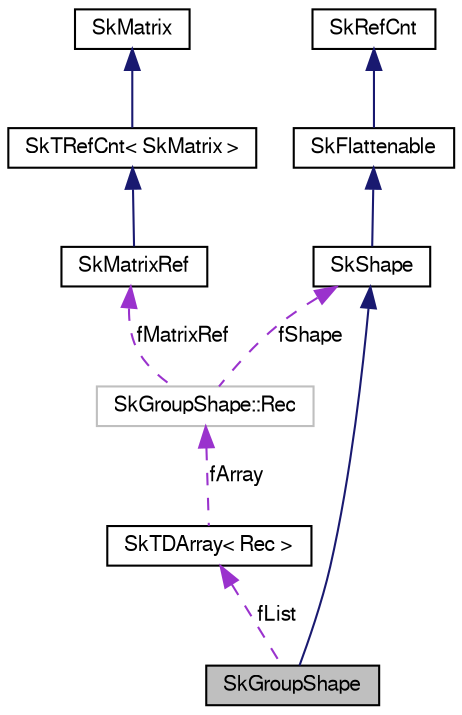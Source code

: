 digraph G
{
  edge [fontname="FreeSans",fontsize="10",labelfontname="FreeSans",labelfontsize="10"];
  node [fontname="FreeSans",fontsize="10",shape=record];
  Node1 [label="SkGroupShape",height=0.2,width=0.4,color="black", fillcolor="grey75", style="filled" fontcolor="black"];
  Node2 -> Node1 [dir=back,color="midnightblue",fontsize="10",style="solid",fontname="FreeSans"];
  Node2 [label="SkShape",height=0.2,width=0.4,color="black", fillcolor="white", style="filled",URL="$class_sk_shape.html"];
  Node3 -> Node2 [dir=back,color="midnightblue",fontsize="10",style="solid",fontname="FreeSans"];
  Node3 [label="SkFlattenable",height=0.2,width=0.4,color="black", fillcolor="white", style="filled",URL="$class_sk_flattenable.html"];
  Node4 -> Node3 [dir=back,color="midnightblue",fontsize="10",style="solid",fontname="FreeSans"];
  Node4 [label="SkRefCnt",height=0.2,width=0.4,color="black", fillcolor="white", style="filled",URL="$class_sk_ref_cnt.html"];
  Node5 -> Node1 [dir=back,color="darkorchid3",fontsize="10",style="dashed",label="fList",fontname="FreeSans"];
  Node5 [label="SkTDArray\< Rec \>",height=0.2,width=0.4,color="black", fillcolor="white", style="filled",URL="$class_sk_t_d_array.html"];
  Node6 -> Node5 [dir=back,color="darkorchid3",fontsize="10",style="dashed",label="fArray",fontname="FreeSans"];
  Node6 [label="SkGroupShape::Rec",height=0.2,width=0.4,color="grey75", fillcolor="white", style="filled"];
  Node7 -> Node6 [dir=back,color="darkorchid3",fontsize="10",style="dashed",label="fMatrixRef",fontname="FreeSans"];
  Node7 [label="SkMatrixRef",height=0.2,width=0.4,color="black", fillcolor="white", style="filled",URL="$class_sk_matrix_ref.html"];
  Node8 -> Node7 [dir=back,color="midnightblue",fontsize="10",style="solid",fontname="FreeSans"];
  Node8 [label="SkTRefCnt\< SkMatrix \>",height=0.2,width=0.4,color="black", fillcolor="white", style="filled",URL="$class_sk_t_ref_cnt.html"];
  Node9 -> Node8 [dir=back,color="midnightblue",fontsize="10",style="solid",fontname="FreeSans"];
  Node9 [label="SkMatrix",height=0.2,width=0.4,color="black", fillcolor="white", style="filled",URL="$class_sk_matrix.html"];
  Node2 -> Node6 [dir=back,color="darkorchid3",fontsize="10",style="dashed",label="fShape",fontname="FreeSans"];
}
